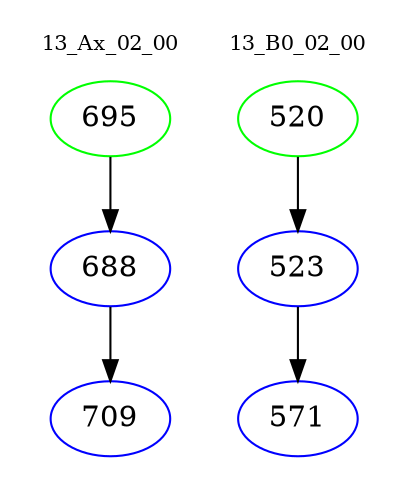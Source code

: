 digraph{
subgraph cluster_0 {
color = white
label = "13_Ax_02_00";
fontsize=10;
T0_695 [label="695", color="green"]
T0_695 -> T0_688 [color="black"]
T0_688 [label="688", color="blue"]
T0_688 -> T0_709 [color="black"]
T0_709 [label="709", color="blue"]
}
subgraph cluster_1 {
color = white
label = "13_B0_02_00";
fontsize=10;
T1_520 [label="520", color="green"]
T1_520 -> T1_523 [color="black"]
T1_523 [label="523", color="blue"]
T1_523 -> T1_571 [color="black"]
T1_571 [label="571", color="blue"]
}
}
